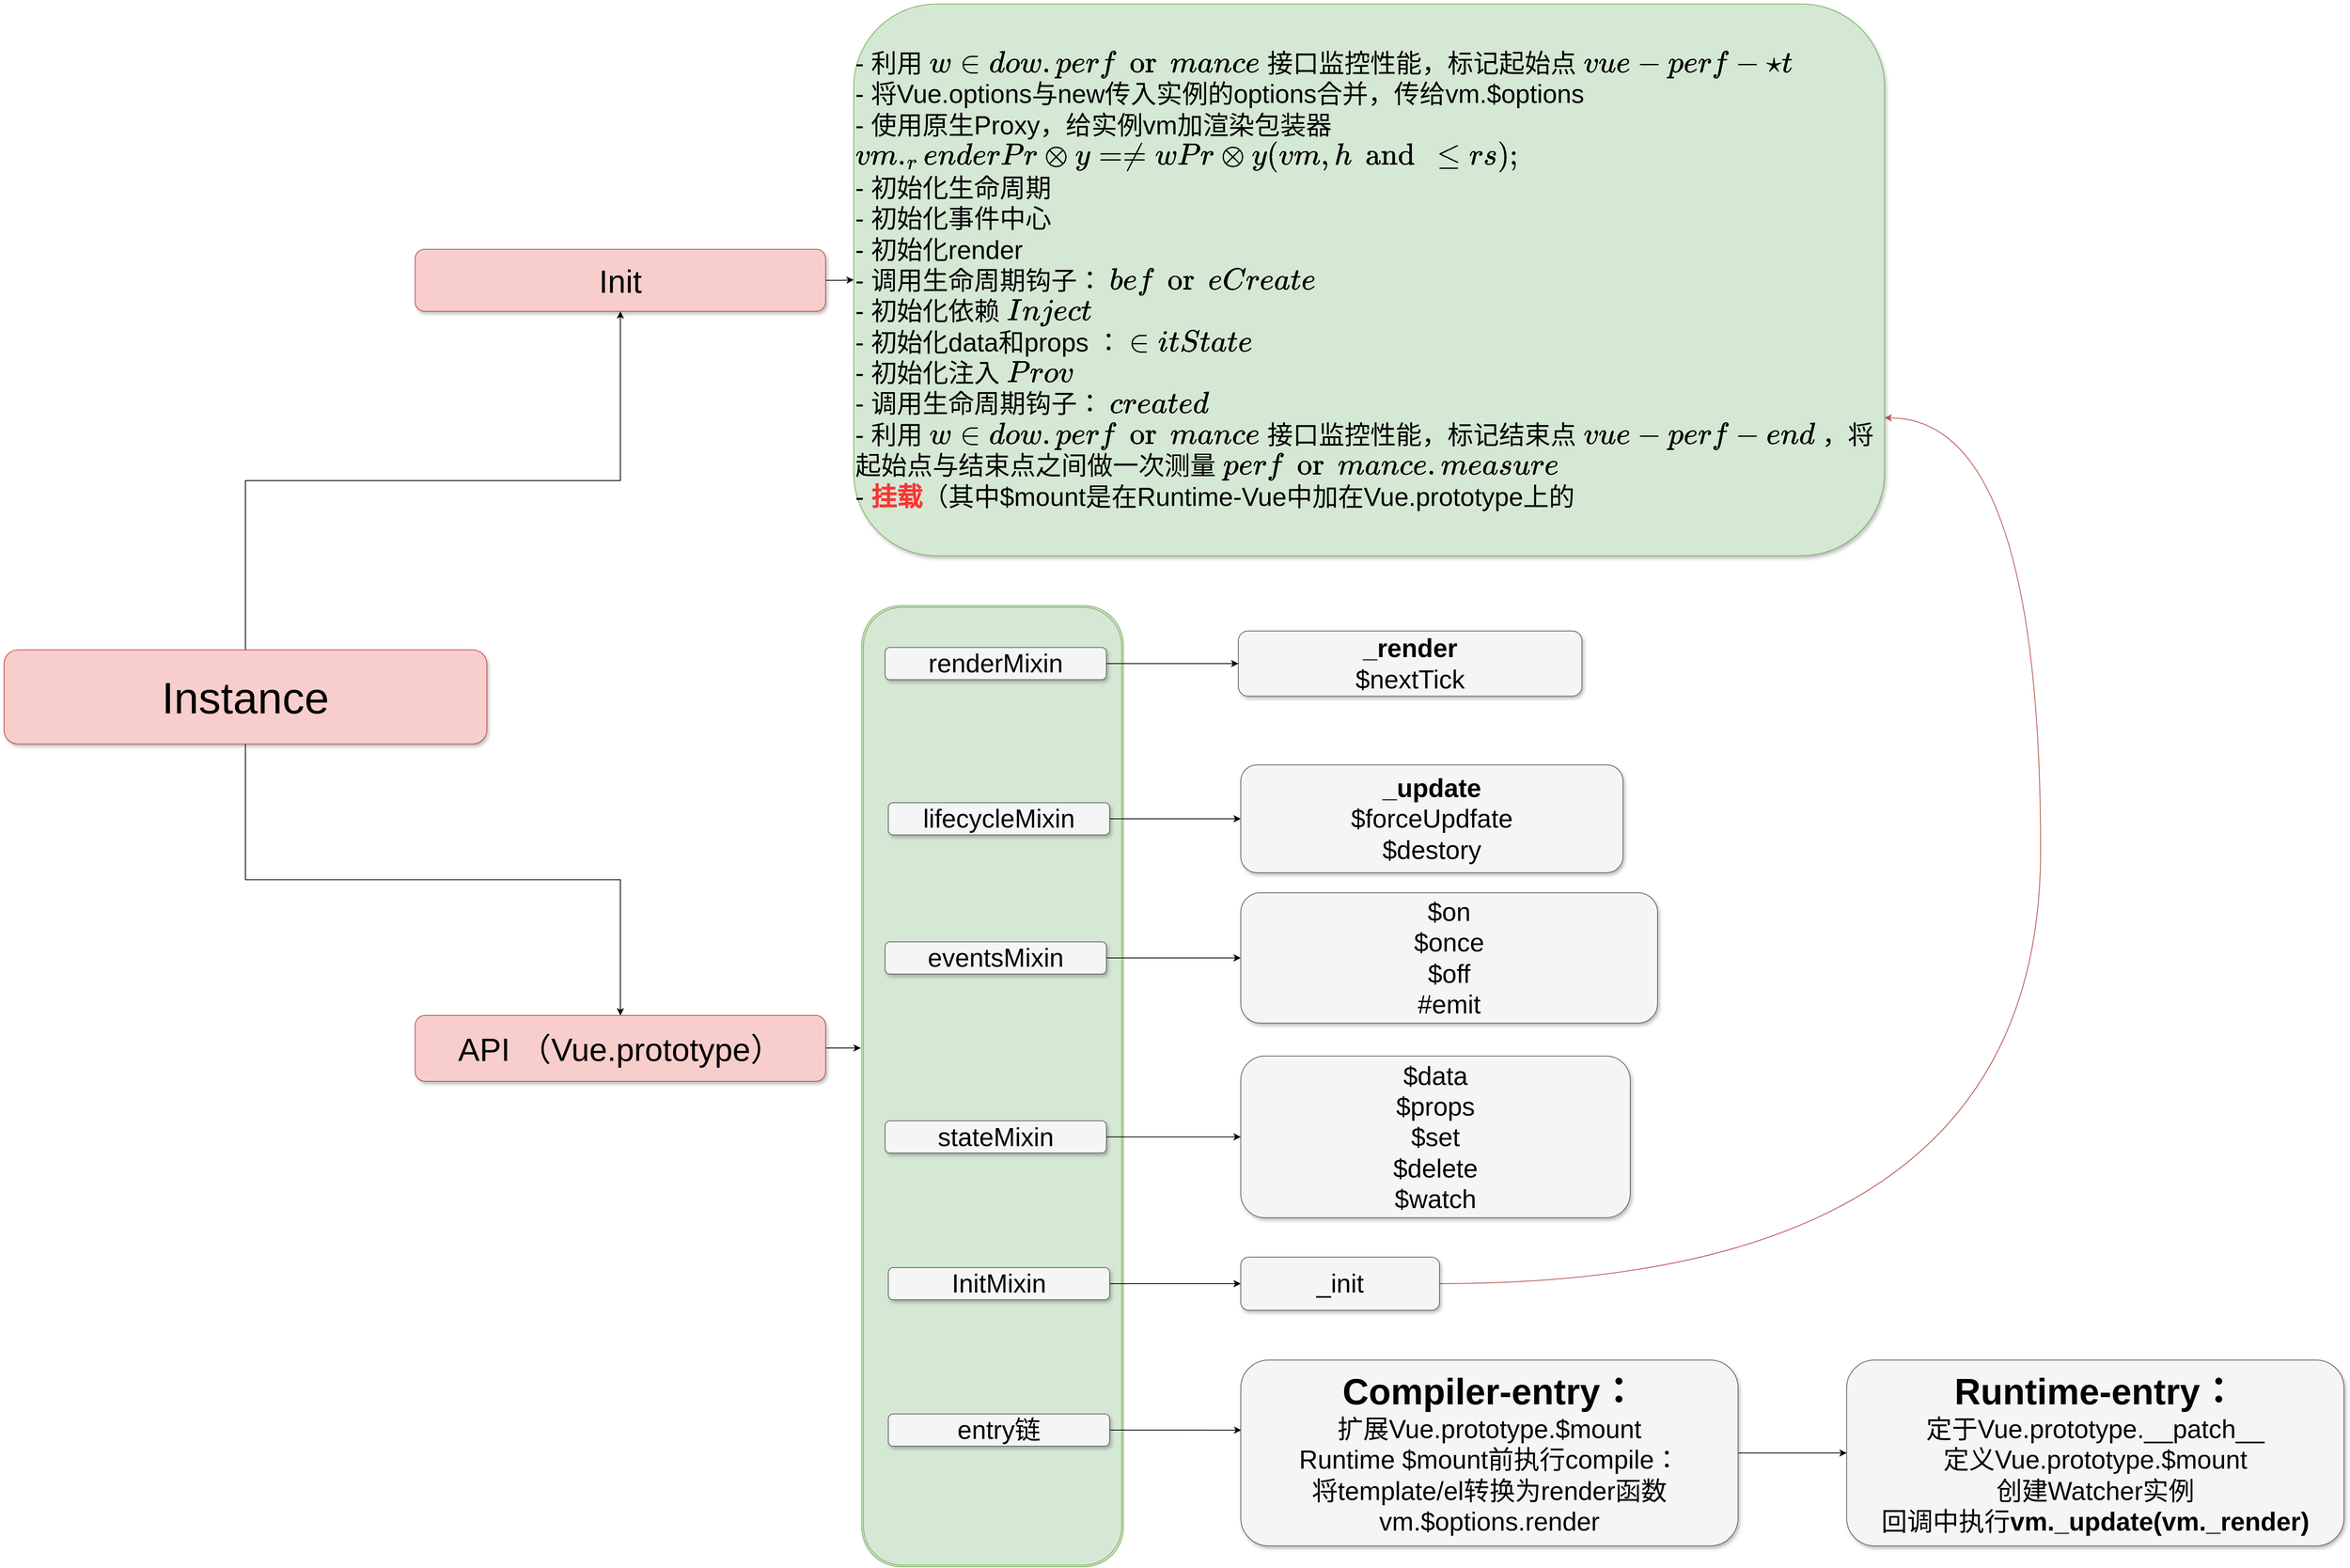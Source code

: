 <mxfile version="13.0.3" type="device"><diagram name="Page-1" id="19d8dcba-68ad-dc05-1034-9cf7b2a963f6"><mxGraphModel dx="3372" dy="2732" grid="0" gridSize="10" guides="1" tooltips="1" connect="1" arrows="1" fold="1" page="0" pageScale="1" pageWidth="1100" pageHeight="850" background="none" math="0" shadow="0"><root><mxCell id="0"/><mxCell id="1" parent="0"/><mxCell id="FHCDvTenUpYiJ9Jbcc1b-124" value="" style="shape=ext;double=1;rounded=1;whiteSpace=wrap;html=1;fontSize=40;align=left;fillColor=#d5e8d4;strokeColor=#82b366;" parent="1" vertex="1"><mxGeometry x="255" y="78" width="325" height="1195" as="geometry"/></mxCell><mxCell id="FHCDvTenUpYiJ9Jbcc1b-122" style="edgeStyle=orthogonalEdgeStyle;rounded=0;orthogonalLoop=1;jettySize=auto;html=1;fontSize=40;" parent="1" source="FHCDvTenUpYiJ9Jbcc1b-2" target="FHCDvTenUpYiJ9Jbcc1b-86" edge="1"><mxGeometry relative="1" as="geometry"/></mxCell><mxCell id="FHCDvTenUpYiJ9Jbcc1b-123" style="edgeStyle=orthogonalEdgeStyle;rounded=0;orthogonalLoop=1;jettySize=auto;html=1;fontSize=40;" parent="1" source="FHCDvTenUpYiJ9Jbcc1b-2" target="FHCDvTenUpYiJ9Jbcc1b-3" edge="1"><mxGeometry relative="1" as="geometry"/></mxCell><mxCell id="FHCDvTenUpYiJ9Jbcc1b-2" value="Instance" style="whiteSpace=wrap;html=1;rounded=1;shadow=1;strokeWidth=1;fontSize=55;align=center;fillColor=#f8cecc;strokeColor=#b85450;" parent="1" vertex="1"><mxGeometry x="-811" y="133" width="600" height="117" as="geometry"/></mxCell><mxCell id="FHCDvTenUpYiJ9Jbcc1b-130" style="edgeStyle=orthogonalEdgeStyle;rounded=0;orthogonalLoop=1;jettySize=auto;html=1;fontSize=40;" parent="1" source="FHCDvTenUpYiJ9Jbcc1b-3" edge="1"><mxGeometry relative="1" as="geometry"><mxPoint x="253.667" y="628.0" as="targetPoint"/></mxGeometry></mxCell><mxCell id="FHCDvTenUpYiJ9Jbcc1b-3" value="API （Vue.prototype）" style="whiteSpace=wrap;html=1;rounded=1;shadow=1;strokeWidth=1;fontSize=40;align=center;fillColor=#f8cecc;strokeColor=#b85450;" parent="1" vertex="1"><mxGeometry x="-300" y="587.5" width="510" height="82" as="geometry"/></mxCell><mxCell id="FHCDvTenUpYiJ9Jbcc1b-100" value="" style="edgeStyle=orthogonalEdgeStyle;rounded=0;orthogonalLoop=1;jettySize=auto;html=1;fontSize=32;" parent="1" source="FHCDvTenUpYiJ9Jbcc1b-4" target="FHCDvTenUpYiJ9Jbcc1b-31" edge="1"><mxGeometry relative="1" as="geometry"/></mxCell><mxCell id="FHCDvTenUpYiJ9Jbcc1b-4" value="eventsMixin" style="whiteSpace=wrap;html=1;rounded=1;shadow=1;strokeWidth=1;fontSize=32;align=center;fillColor=#f5f5f5;strokeColor=#666666;" parent="1" vertex="1"><mxGeometry x="284" y="496" width="275" height="40" as="geometry"/></mxCell><mxCell id="FHCDvTenUpYiJ9Jbcc1b-128" style="edgeStyle=orthogonalEdgeStyle;rounded=0;orthogonalLoop=1;jettySize=auto;html=1;fontSize=40;" parent="1" source="FHCDvTenUpYiJ9Jbcc1b-5" target="FHCDvTenUpYiJ9Jbcc1b-12" edge="1"><mxGeometry relative="1" as="geometry"/></mxCell><mxCell id="FHCDvTenUpYiJ9Jbcc1b-5" value="lifecycleMixin" style="whiteSpace=wrap;html=1;rounded=1;shadow=1;strokeWidth=1;fontSize=32;align=center;fillColor=#f5f5f5;strokeColor=#666666;" parent="1" vertex="1"><mxGeometry x="288" y="323" width="275" height="40" as="geometry"/></mxCell><mxCell id="FHCDvTenUpYiJ9Jbcc1b-99" value="" style="edgeStyle=orthogonalEdgeStyle;rounded=0;orthogonalLoop=1;jettySize=auto;html=1;fontSize=32;" parent="1" source="FHCDvTenUpYiJ9Jbcc1b-6" target="FHCDvTenUpYiJ9Jbcc1b-14" edge="1"><mxGeometry relative="1" as="geometry"/></mxCell><mxCell id="FHCDvTenUpYiJ9Jbcc1b-6" value="stateMixin" style="whiteSpace=wrap;html=1;rounded=1;shadow=1;strokeWidth=1;fontSize=32;align=center;fillColor=#f5f5f5;strokeColor=#666666;" parent="1" vertex="1"><mxGeometry x="284" y="718.5" width="275" height="40" as="geometry"/></mxCell><mxCell id="FHCDvTenUpYiJ9Jbcc1b-129" style="edgeStyle=orthogonalEdgeStyle;rounded=0;orthogonalLoop=1;jettySize=auto;html=1;entryX=0;entryY=0.5;entryDx=0;entryDy=0;fontSize=40;" parent="1" source="FHCDvTenUpYiJ9Jbcc1b-7" target="FHCDvTenUpYiJ9Jbcc1b-16" edge="1"><mxGeometry relative="1" as="geometry"/></mxCell><mxCell id="FHCDvTenUpYiJ9Jbcc1b-7" value="renderMixin" style="whiteSpace=wrap;html=1;rounded=1;shadow=1;strokeWidth=1;fontSize=32;align=center;fillColor=#f5f5f5;strokeColor=#666666;" parent="1" vertex="1"><mxGeometry x="284" y="130" width="275" height="40" as="geometry"/></mxCell><mxCell id="FHCDvTenUpYiJ9Jbcc1b-8" value="&lt;div style=&quot;font-size: 32px&quot;&gt;- 利用 `window.performance` 接口监控性能，标记起始点 `vue-perf-start`&lt;/div&gt;&lt;div style=&quot;font-size: 32px&quot;&gt;- 将Vue.options与new传入实例的options合并，传给vm.$options&lt;/div&gt;&lt;div style=&quot;font-size: 32px&quot;&gt;- 使用原生Proxy，给实例vm加渲染包装器 `vm._renderProxy = new Proxy(vm, handlers);`&lt;/div&gt;&lt;div style=&quot;font-size: 32px&quot;&gt;- 初始化生命周期&lt;/div&gt;&lt;div style=&quot;font-size: 32px&quot;&gt;- 初始化事件中心&lt;/div&gt;&lt;div style=&quot;font-size: 32px&quot;&gt;- 初始化render&lt;/div&gt;&lt;div style=&quot;font-size: 32px&quot;&gt;- 调用生命周期钩子： `beforeCreate`&lt;/div&gt;&lt;div style=&quot;font-size: 32px&quot;&gt;- 初始化依赖 `Inject`&lt;/div&gt;&lt;div style=&quot;font-size: 32px&quot;&gt;- 初始化data和props ： `initState`&lt;/div&gt;&lt;div style=&quot;font-size: 32px&quot;&gt;- 初始化注入 `Provide`&lt;/div&gt;&lt;div style=&quot;font-size: 32px&quot;&gt;- 调用生命周期钩子： `created`&lt;/div&gt;&lt;div style=&quot;font-size: 32px&quot;&gt;- 利用 `window.performance` 接口监控性能，标记结束点 `vue-perf-end` ，将起始点与结束点之间做一次测量 `performance.measure`&lt;/div&gt;&lt;div style=&quot;font-size: 32px&quot;&gt;- &lt;b&gt;&lt;font color=&quot;#ff3333&quot;&gt;挂载&lt;/font&gt;&lt;/b&gt;（其中$mount是在Runtime-Vue中加在Vue.prototype上的&lt;/div&gt;" style="whiteSpace=wrap;html=1;rounded=1;shadow=1;strokeWidth=1;fontSize=32;align=left;fillColor=#d5e8d4;strokeColor=#82b366;" parent="1" vertex="1"><mxGeometry x="245" y="-670" width="1281" height="686" as="geometry"/></mxCell><mxCell id="FHCDvTenUpYiJ9Jbcc1b-12" value="&lt;span style=&quot;font-size: 32px&quot;&gt;&lt;b&gt;_update&lt;/b&gt;&lt;br style=&quot;font-size: 32px&quot;&gt;$forceUpdfate&lt;br style=&quot;font-size: 32px&quot;&gt;$destory&lt;br style=&quot;font-size: 32px&quot;&gt;&lt;/span&gt;" style="whiteSpace=wrap;html=1;rounded=1;shadow=1;strokeWidth=1;fontSize=32;align=center;fillColor=#f5f5f5;strokeColor=#666666;" parent="1" vertex="1"><mxGeometry x="726" y="276" width="475" height="134" as="geometry"/></mxCell><mxCell id="FHCDvTenUpYiJ9Jbcc1b-14" value="$data&lt;br style=&quot;font-size: 32px;&quot;&gt;$props&lt;br style=&quot;font-size: 32px;&quot;&gt;$set&lt;br style=&quot;font-size: 32px;&quot;&gt;$delete&lt;br style=&quot;font-size: 32px;&quot;&gt;$watch" style="whiteSpace=wrap;html=1;rounded=1;shadow=1;strokeWidth=1;fontSize=32;align=center;fillColor=#f5f5f5;strokeColor=#666666;" parent="1" vertex="1"><mxGeometry x="726" y="638" width="484" height="201" as="geometry"/></mxCell><mxCell id="FHCDvTenUpYiJ9Jbcc1b-16" value="&lt;b&gt;_render&lt;/b&gt;&lt;br style=&quot;font-size: 32px&quot;&gt;$nextTick" style="whiteSpace=wrap;html=1;rounded=1;shadow=1;strokeWidth=1;fontSize=32;align=center;fillColor=#f5f5f5;strokeColor=#666666;" parent="1" vertex="1"><mxGeometry x="723" y="109.5" width="427" height="81" as="geometry"/></mxCell><mxCell id="FHCDvTenUpYiJ9Jbcc1b-31" value="$on&lt;br style=&quot;font-size: 32px;&quot;&gt;$once&lt;br style=&quot;font-size: 32px;&quot;&gt;$off&lt;br style=&quot;font-size: 32px;&quot;&gt;#emit" style="whiteSpace=wrap;html=1;rounded=1;shadow=1;strokeWidth=1;fontSize=32;align=center;fillColor=#f5f5f5;strokeColor=#666666;" parent="1" vertex="1"><mxGeometry x="726" y="435" width="518" height="162" as="geometry"/></mxCell><mxCell id="FHCDvTenUpYiJ9Jbcc1b-110" value="" style="edgeStyle=orthogonalEdgeStyle;rounded=0;orthogonalLoop=1;jettySize=auto;html=1;fontSize=32;" parent="1" source="FHCDvTenUpYiJ9Jbcc1b-86" target="FHCDvTenUpYiJ9Jbcc1b-8" edge="1"><mxGeometry relative="1" as="geometry"/></mxCell><mxCell id="FHCDvTenUpYiJ9Jbcc1b-86" value="Init" style="whiteSpace=wrap;html=1;rounded=1;shadow=1;strokeWidth=1;fontSize=40;align=center;fillColor=#f8cecc;strokeColor=#b85450;" parent="1" vertex="1"><mxGeometry x="-300" y="-365" width="510" height="77" as="geometry"/></mxCell><mxCell id="FHCDvTenUpYiJ9Jbcc1b-127" style="edgeStyle=orthogonalEdgeStyle;rounded=0;orthogonalLoop=1;jettySize=auto;html=1;entryX=0;entryY=0.5;entryDx=0;entryDy=0;fontSize=40;" parent="1" source="FHCDvTenUpYiJ9Jbcc1b-89" target="FHCDvTenUpYiJ9Jbcc1b-90" edge="1"><mxGeometry relative="1" as="geometry"/></mxCell><mxCell id="FHCDvTenUpYiJ9Jbcc1b-89" value="InitMixin" style="whiteSpace=wrap;html=1;rounded=1;shadow=1;strokeWidth=1;fontSize=32;align=center;fillColor=#f5f5f5;strokeColor=#666666;" parent="1" vertex="1"><mxGeometry x="288" y="901" width="275" height="40" as="geometry"/></mxCell><mxCell id="FHCDvTenUpYiJ9Jbcc1b-136" value="" style="edgeStyle=orthogonalEdgeStyle;curved=1;orthogonalLoop=1;jettySize=auto;html=1;fontSize=40;entryX=1;entryY=0.75;entryDx=0;entryDy=0;fillColor=#f8cecc;strokeColor=#b85450;" parent="1" source="FHCDvTenUpYiJ9Jbcc1b-90" target="FHCDvTenUpYiJ9Jbcc1b-8" edge="1"><mxGeometry relative="1" as="geometry"><mxPoint x="1963" y="140" as="targetPoint"/><Array as="points"><mxPoint x="1720" y="921"/><mxPoint x="1720" y="-156"/></Array></mxGeometry></mxCell><mxCell id="FHCDvTenUpYiJ9Jbcc1b-90" value="_init" style="whiteSpace=wrap;html=1;rounded=1;shadow=1;strokeWidth=1;fontSize=32;align=center;fillColor=#f5f5f5;strokeColor=#666666;" parent="1" vertex="1"><mxGeometry x="726" y="888" width="247" height="66" as="geometry"/></mxCell><mxCell id="FHCDvTenUpYiJ9Jbcc1b-131" style="edgeStyle=orthogonalEdgeStyle;rounded=0;orthogonalLoop=1;jettySize=auto;html=1;entryX=0.001;entryY=0.377;entryDx=0;entryDy=0;entryPerimeter=0;fontSize=40;" parent="1" source="FHCDvTenUpYiJ9Jbcc1b-113" target="FHCDvTenUpYiJ9Jbcc1b-114" edge="1"><mxGeometry relative="1" as="geometry"/></mxCell><mxCell id="FHCDvTenUpYiJ9Jbcc1b-113" value="entry链" style="whiteSpace=wrap;html=1;rounded=1;shadow=1;strokeWidth=1;fontSize=32;align=center;fillColor=#f5f5f5;strokeColor=#666666;" parent="1" vertex="1"><mxGeometry x="288" y="1083" width="275" height="40" as="geometry"/></mxCell><mxCell id="FHCDvTenUpYiJ9Jbcc1b-132" style="edgeStyle=orthogonalEdgeStyle;rounded=0;orthogonalLoop=1;jettySize=auto;html=1;fontSize=40;" parent="1" source="FHCDvTenUpYiJ9Jbcc1b-114" target="FHCDvTenUpYiJ9Jbcc1b-115" edge="1"><mxGeometry relative="1" as="geometry"/></mxCell><mxCell id="FHCDvTenUpYiJ9Jbcc1b-114" value="&lt;font style=&quot;font-size: 45px&quot;&gt;&lt;b&gt;Compiler-entry：&lt;/b&gt;&lt;/font&gt;&lt;br&gt;扩展Vue.prototype.$mount&lt;br&gt;Runtime $mount前执行compile：&lt;br&gt;将template/el转换为render函数&lt;br&gt;vm.$options.render" style="whiteSpace=wrap;html=1;rounded=1;shadow=1;strokeWidth=1;fontSize=32;align=center;fillColor=#f5f5f5;strokeColor=#666666;" parent="1" vertex="1"><mxGeometry x="726" y="1016" width="618" height="231" as="geometry"/></mxCell><mxCell id="FHCDvTenUpYiJ9Jbcc1b-115" value="&lt;font style=&quot;font-size: 45px&quot;&gt;&lt;b&gt;Runtime-entry：&lt;br&gt;&lt;/b&gt;&lt;/font&gt;定于Vue.prototype.__patch__&lt;br&gt;定义Vue.prototype.$mount&lt;br&gt;创建Watcher实例&lt;br&gt;回调中执行&lt;b&gt;vm._update(vm._render)&lt;/b&gt;" style="whiteSpace=wrap;html=1;rounded=1;shadow=1;strokeWidth=1;fontSize=32;align=center;fillColor=#f5f5f5;strokeColor=#666666;" parent="1" vertex="1"><mxGeometry x="1479" y="1016" width="618" height="231" as="geometry"/></mxCell></root></mxGraphModel></diagram></mxfile>
